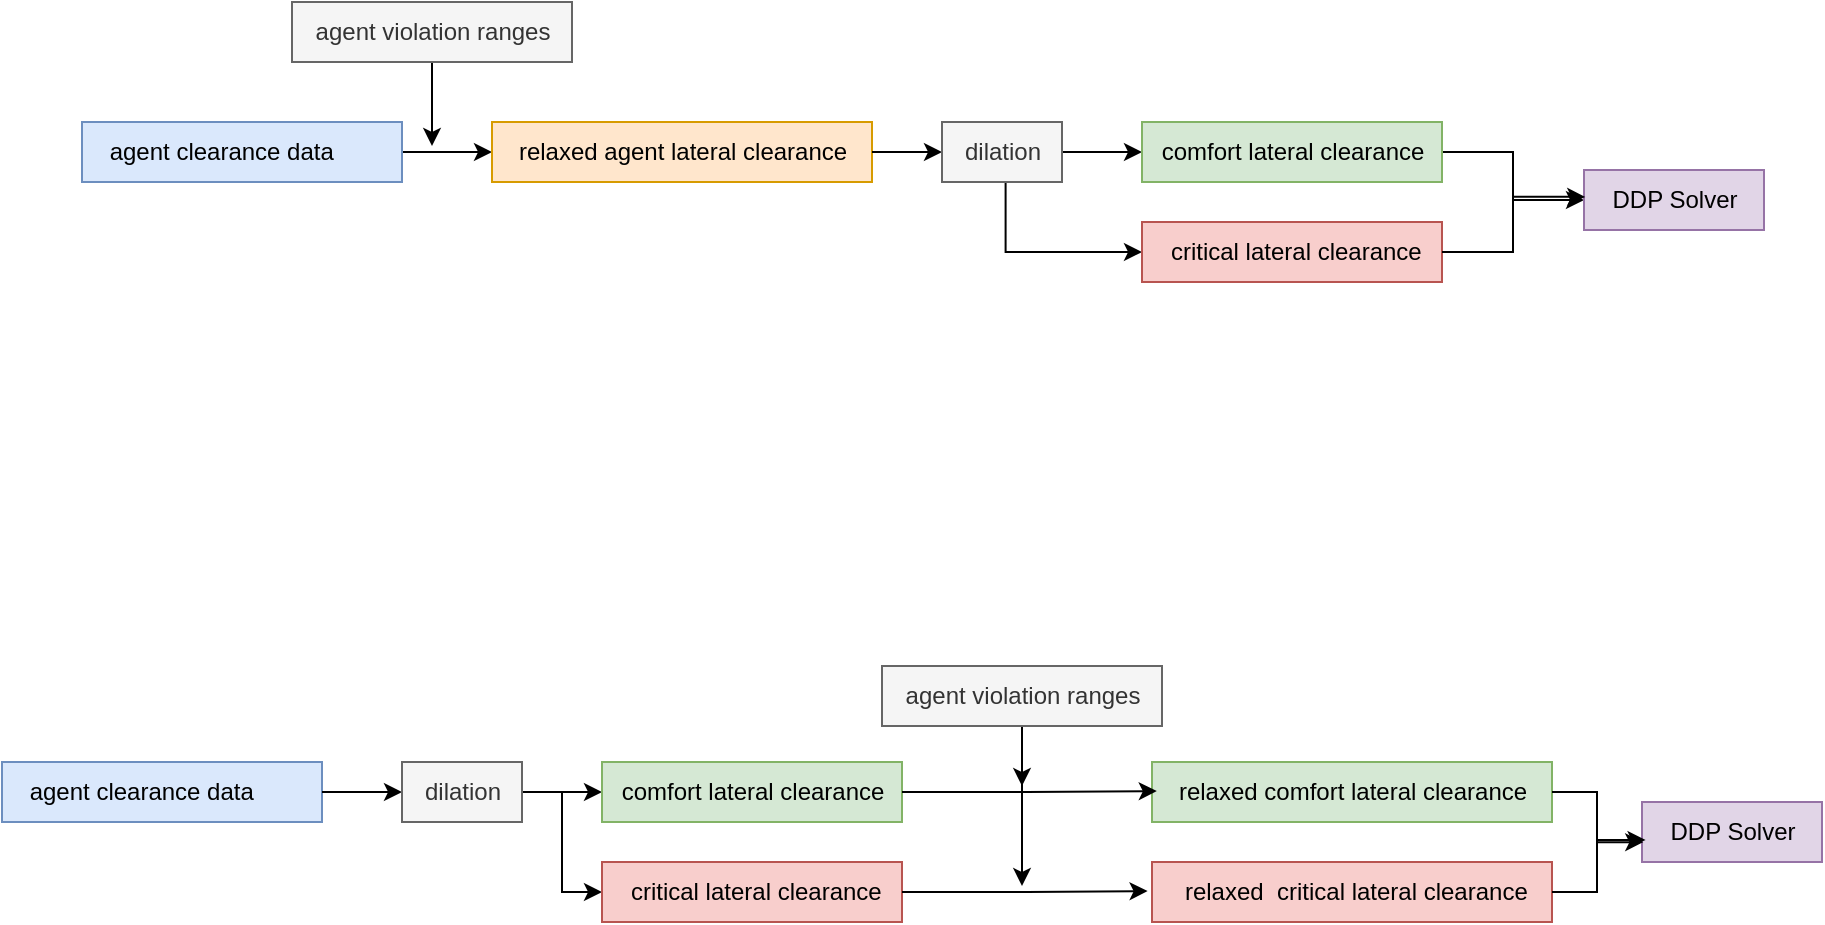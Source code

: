 <mxfile version="27.1.0">
  <diagram name="Page-1" id="kyB0F3Xd3GA0Btz2MHOL">
    <mxGraphModel dx="1868" dy="570" grid="1" gridSize="10" guides="1" tooltips="1" connect="1" arrows="1" fold="1" page="1" pageScale="1" pageWidth="850" pageHeight="1100" math="0" shadow="0">
      <root>
        <mxCell id="0" />
        <mxCell id="1" parent="0" />
        <mxCell id="fI1gge2iCInBG_Y4Bp5G-3" value="" style="edgeStyle=orthogonalEdgeStyle;rounded=0;orthogonalLoop=1;jettySize=auto;html=1;" edge="1" parent="1" source="fI1gge2iCInBG_Y4Bp5G-1" target="fI1gge2iCInBG_Y4Bp5G-2">
          <mxGeometry relative="1" as="geometry" />
        </mxCell>
        <mxCell id="fI1gge2iCInBG_Y4Bp5G-1" value="agent clearance data&lt;span style=&quot;white-space: pre;&quot;&gt;&#x9;&lt;/span&gt;" style="text;html=1;align=center;verticalAlign=middle;resizable=0;points=[];autosize=1;fillColor=#dae8fc;strokeColor=#6c8ebf;" vertex="1" parent="1">
          <mxGeometry x="-50" y="198" width="160" height="30" as="geometry" />
        </mxCell>
        <mxCell id="fI1gge2iCInBG_Y4Bp5G-8" value="" style="edgeStyle=orthogonalEdgeStyle;rounded=0;orthogonalLoop=1;jettySize=auto;html=1;" edge="1" parent="1" source="fI1gge2iCInBG_Y4Bp5G-9" target="fI1gge2iCInBG_Y4Bp5G-7">
          <mxGeometry relative="1" as="geometry" />
        </mxCell>
        <mxCell id="fI1gge2iCInBG_Y4Bp5G-2" value="relaxed agent lateral clearance" style="text;html=1;align=center;verticalAlign=middle;resizable=0;points=[];autosize=1;fillColor=#ffe6cc;strokeColor=#d79b00;" vertex="1" parent="1">
          <mxGeometry x="155" y="198" width="190" height="30" as="geometry" />
        </mxCell>
        <mxCell id="fI1gge2iCInBG_Y4Bp5G-35" style="edgeStyle=orthogonalEdgeStyle;rounded=0;orthogonalLoop=1;jettySize=auto;html=1;" edge="1" parent="1" source="fI1gge2iCInBG_Y4Bp5G-7" target="fI1gge2iCInBG_Y4Bp5G-34">
          <mxGeometry relative="1" as="geometry" />
        </mxCell>
        <mxCell id="fI1gge2iCInBG_Y4Bp5G-7" value="comfort lateral clearance" style="text;html=1;align=center;verticalAlign=middle;resizable=0;points=[];autosize=1;strokeColor=#82b366;fillColor=#d5e8d4;" vertex="1" parent="1">
          <mxGeometry x="480" y="198" width="150" height="30" as="geometry" />
        </mxCell>
        <mxCell id="fI1gge2iCInBG_Y4Bp5G-11" style="edgeStyle=orthogonalEdgeStyle;rounded=0;orthogonalLoop=1;jettySize=auto;html=1;exitX=0.53;exitY=1.004;exitDx=0;exitDy=0;exitPerimeter=0;" edge="1" parent="1" source="fI1gge2iCInBG_Y4Bp5G-9" target="fI1gge2iCInBG_Y4Bp5G-10">
          <mxGeometry relative="1" as="geometry">
            <Array as="points">
              <mxPoint x="412" y="263" />
            </Array>
          </mxGeometry>
        </mxCell>
        <mxCell id="fI1gge2iCInBG_Y4Bp5G-10" value="&amp;nbsp;critical lateral clearance" style="text;html=1;align=center;verticalAlign=middle;resizable=0;points=[];autosize=1;strokeColor=#b85450;fillColor=#f8cecc;" vertex="1" parent="1">
          <mxGeometry x="480" y="248" width="150" height="30" as="geometry" />
        </mxCell>
        <mxCell id="fI1gge2iCInBG_Y4Bp5G-16" style="edgeStyle=orthogonalEdgeStyle;rounded=0;orthogonalLoop=1;jettySize=auto;html=1;" edge="1" parent="1" source="fI1gge2iCInBG_Y4Bp5G-15">
          <mxGeometry relative="1" as="geometry">
            <mxPoint x="125" y="210" as="targetPoint" />
          </mxGeometry>
        </mxCell>
        <mxCell id="fI1gge2iCInBG_Y4Bp5G-15" value="agent violation ranges" style="text;html=1;align=center;verticalAlign=middle;resizable=0;points=[];autosize=1;strokeColor=#666666;fillColor=#f5f5f5;fontColor=#333333;" vertex="1" parent="1">
          <mxGeometry x="55" y="138" width="140" height="30" as="geometry" />
        </mxCell>
        <mxCell id="fI1gge2iCInBG_Y4Bp5G-31" style="edgeStyle=orthogonalEdgeStyle;rounded=0;orthogonalLoop=1;jettySize=auto;html=1;" edge="1" parent="1" source="fI1gge2iCInBG_Y4Bp5G-27" target="fI1gge2iCInBG_Y4Bp5G-25">
          <mxGeometry relative="1" as="geometry" />
        </mxCell>
        <mxCell id="fI1gge2iCInBG_Y4Bp5G-20" value="agent clearance data&lt;span style=&quot;white-space: pre;&quot;&gt;&#x9;&lt;/span&gt;" style="text;html=1;align=center;verticalAlign=middle;resizable=0;points=[];autosize=1;fillColor=#dae8fc;strokeColor=#6c8ebf;" vertex="1" parent="1">
          <mxGeometry x="-90" y="518" width="160" height="30" as="geometry" />
        </mxCell>
        <mxCell id="fI1gge2iCInBG_Y4Bp5G-25" value="comfort lateral clearance" style="text;html=1;align=center;verticalAlign=middle;resizable=0;points=[];autosize=1;strokeColor=#82b366;fillColor=#d5e8d4;" vertex="1" parent="1">
          <mxGeometry x="210" y="518" width="150" height="30" as="geometry" />
        </mxCell>
        <mxCell id="fI1gge2iCInBG_Y4Bp5G-26" style="edgeStyle=orthogonalEdgeStyle;rounded=0;orthogonalLoop=1;jettySize=auto;html=1;" edge="1" parent="1" source="fI1gge2iCInBG_Y4Bp5G-27" target="fI1gge2iCInBG_Y4Bp5G-28">
          <mxGeometry relative="1" as="geometry">
            <Array as="points">
              <mxPoint x="190" y="533" />
              <mxPoint x="190" y="583" />
            </Array>
          </mxGeometry>
        </mxCell>
        <mxCell id="fI1gge2iCInBG_Y4Bp5G-28" value="&amp;nbsp;critical lateral clearance" style="text;html=1;align=center;verticalAlign=middle;resizable=0;points=[];autosize=1;strokeColor=#b85450;fillColor=#f8cecc;" vertex="1" parent="1">
          <mxGeometry x="210" y="568" width="150" height="30" as="geometry" />
        </mxCell>
        <mxCell id="fI1gge2iCInBG_Y4Bp5G-41" style="edgeStyle=orthogonalEdgeStyle;rounded=0;orthogonalLoop=1;jettySize=auto;html=1;" edge="1" parent="1" source="fI1gge2iCInBG_Y4Bp5G-30">
          <mxGeometry relative="1" as="geometry">
            <mxPoint x="420" y="530" as="targetPoint" />
          </mxGeometry>
        </mxCell>
        <mxCell id="fI1gge2iCInBG_Y4Bp5G-51" style="edgeStyle=orthogonalEdgeStyle;rounded=0;orthogonalLoop=1;jettySize=auto;html=1;" edge="1" parent="1" source="fI1gge2iCInBG_Y4Bp5G-30">
          <mxGeometry relative="1" as="geometry">
            <mxPoint x="420" y="580" as="targetPoint" />
          </mxGeometry>
        </mxCell>
        <mxCell id="fI1gge2iCInBG_Y4Bp5G-30" value="agent violation ranges" style="text;html=1;align=center;verticalAlign=middle;resizable=0;points=[];autosize=1;strokeColor=#666666;fillColor=#f5f5f5;fontColor=#333333;" vertex="1" parent="1">
          <mxGeometry x="350" y="470" width="140" height="30" as="geometry" />
        </mxCell>
        <mxCell id="fI1gge2iCInBG_Y4Bp5G-32" value="" style="edgeStyle=orthogonalEdgeStyle;rounded=0;orthogonalLoop=1;jettySize=auto;html=1;" edge="1" parent="1" source="fI1gge2iCInBG_Y4Bp5G-20" target="fI1gge2iCInBG_Y4Bp5G-27">
          <mxGeometry relative="1" as="geometry">
            <mxPoint x="70" y="533" as="sourcePoint" />
            <mxPoint x="410" y="533" as="targetPoint" />
          </mxGeometry>
        </mxCell>
        <mxCell id="fI1gge2iCInBG_Y4Bp5G-27" value="dilation" style="text;html=1;align=center;verticalAlign=middle;resizable=0;points=[];autosize=1;strokeColor=#666666;fillColor=#f5f5f5;fontColor=#333333;" vertex="1" parent="1">
          <mxGeometry x="110" y="518" width="60" height="30" as="geometry" />
        </mxCell>
        <mxCell id="fI1gge2iCInBG_Y4Bp5G-33" value="" style="edgeStyle=orthogonalEdgeStyle;rounded=0;orthogonalLoop=1;jettySize=auto;html=1;" edge="1" parent="1" source="fI1gge2iCInBG_Y4Bp5G-2" target="fI1gge2iCInBG_Y4Bp5G-9">
          <mxGeometry relative="1" as="geometry">
            <mxPoint x="345" y="213" as="sourcePoint" />
            <mxPoint x="480" y="213" as="targetPoint" />
          </mxGeometry>
        </mxCell>
        <mxCell id="fI1gge2iCInBG_Y4Bp5G-9" value="dilation" style="text;html=1;align=center;verticalAlign=middle;resizable=0;points=[];autosize=1;strokeColor=#666666;fillColor=#f5f5f5;fontColor=#333333;" vertex="1" parent="1">
          <mxGeometry x="380" y="198" width="60" height="30" as="geometry" />
        </mxCell>
        <mxCell id="fI1gge2iCInBG_Y4Bp5G-34" value="DDP Solver" style="text;html=1;align=center;verticalAlign=middle;resizable=0;points=[];autosize=1;fillColor=#e1d5e7;strokeColor=#9673a6;" vertex="1" parent="1">
          <mxGeometry x="701" y="222" width="90" height="30" as="geometry" />
        </mxCell>
        <mxCell id="fI1gge2iCInBG_Y4Bp5G-37" style="edgeStyle=orthogonalEdgeStyle;rounded=0;orthogonalLoop=1;jettySize=auto;html=1;entryX=0.007;entryY=0.448;entryDx=0;entryDy=0;entryPerimeter=0;" edge="1" parent="1" source="fI1gge2iCInBG_Y4Bp5G-10" target="fI1gge2iCInBG_Y4Bp5G-34">
          <mxGeometry relative="1" as="geometry" />
        </mxCell>
        <mxCell id="fI1gge2iCInBG_Y4Bp5G-44" value="relaxed comfort lateral clearance" style="text;html=1;align=center;verticalAlign=middle;resizable=0;points=[];autosize=1;strokeColor=#82b366;fillColor=#d5e8d4;" vertex="1" parent="1">
          <mxGeometry x="485" y="518" width="200" height="30" as="geometry" />
        </mxCell>
        <mxCell id="fI1gge2iCInBG_Y4Bp5G-45" value="&amp;nbsp;relaxed&amp;nbsp; critical lateral clearance" style="text;html=1;align=center;verticalAlign=middle;resizable=0;points=[];autosize=1;strokeColor=#b85450;fillColor=#f8cecc;" vertex="1" parent="1">
          <mxGeometry x="485" y="568" width="200" height="30" as="geometry" />
        </mxCell>
        <mxCell id="fI1gge2iCInBG_Y4Bp5G-48" value="DDP Solver" style="text;html=1;align=center;verticalAlign=middle;resizable=0;points=[];autosize=1;fillColor=#e1d5e7;strokeColor=#9673a6;" vertex="1" parent="1">
          <mxGeometry x="730" y="538" width="90" height="30" as="geometry" />
        </mxCell>
        <mxCell id="fI1gge2iCInBG_Y4Bp5G-49" style="edgeStyle=orthogonalEdgeStyle;rounded=0;orthogonalLoop=1;jettySize=auto;html=1;entryX=0.012;entryY=0.485;entryDx=0;entryDy=0;entryPerimeter=0;" edge="1" parent="1" source="fI1gge2iCInBG_Y4Bp5G-25" target="fI1gge2iCInBG_Y4Bp5G-44">
          <mxGeometry relative="1" as="geometry" />
        </mxCell>
        <mxCell id="fI1gge2iCInBG_Y4Bp5G-50" style="edgeStyle=orthogonalEdgeStyle;rounded=0;orthogonalLoop=1;jettySize=auto;html=1;entryX=-0.011;entryY=0.485;entryDx=0;entryDy=0;entryPerimeter=0;" edge="1" parent="1" source="fI1gge2iCInBG_Y4Bp5G-28" target="fI1gge2iCInBG_Y4Bp5G-45">
          <mxGeometry relative="1" as="geometry" />
        </mxCell>
        <mxCell id="fI1gge2iCInBG_Y4Bp5G-52" style="edgeStyle=orthogonalEdgeStyle;rounded=0;orthogonalLoop=1;jettySize=auto;html=1;entryX=0.007;entryY=0.67;entryDx=0;entryDy=0;entryPerimeter=0;" edge="1" parent="1" source="fI1gge2iCInBG_Y4Bp5G-44" target="fI1gge2iCInBG_Y4Bp5G-48">
          <mxGeometry relative="1" as="geometry" />
        </mxCell>
        <mxCell id="fI1gge2iCInBG_Y4Bp5G-53" style="edgeStyle=orthogonalEdgeStyle;rounded=0;orthogonalLoop=1;jettySize=auto;html=1;entryX=0.02;entryY=0.633;entryDx=0;entryDy=0;entryPerimeter=0;" edge="1" parent="1" source="fI1gge2iCInBG_Y4Bp5G-45" target="fI1gge2iCInBG_Y4Bp5G-48">
          <mxGeometry relative="1" as="geometry" />
        </mxCell>
      </root>
    </mxGraphModel>
  </diagram>
</mxfile>
